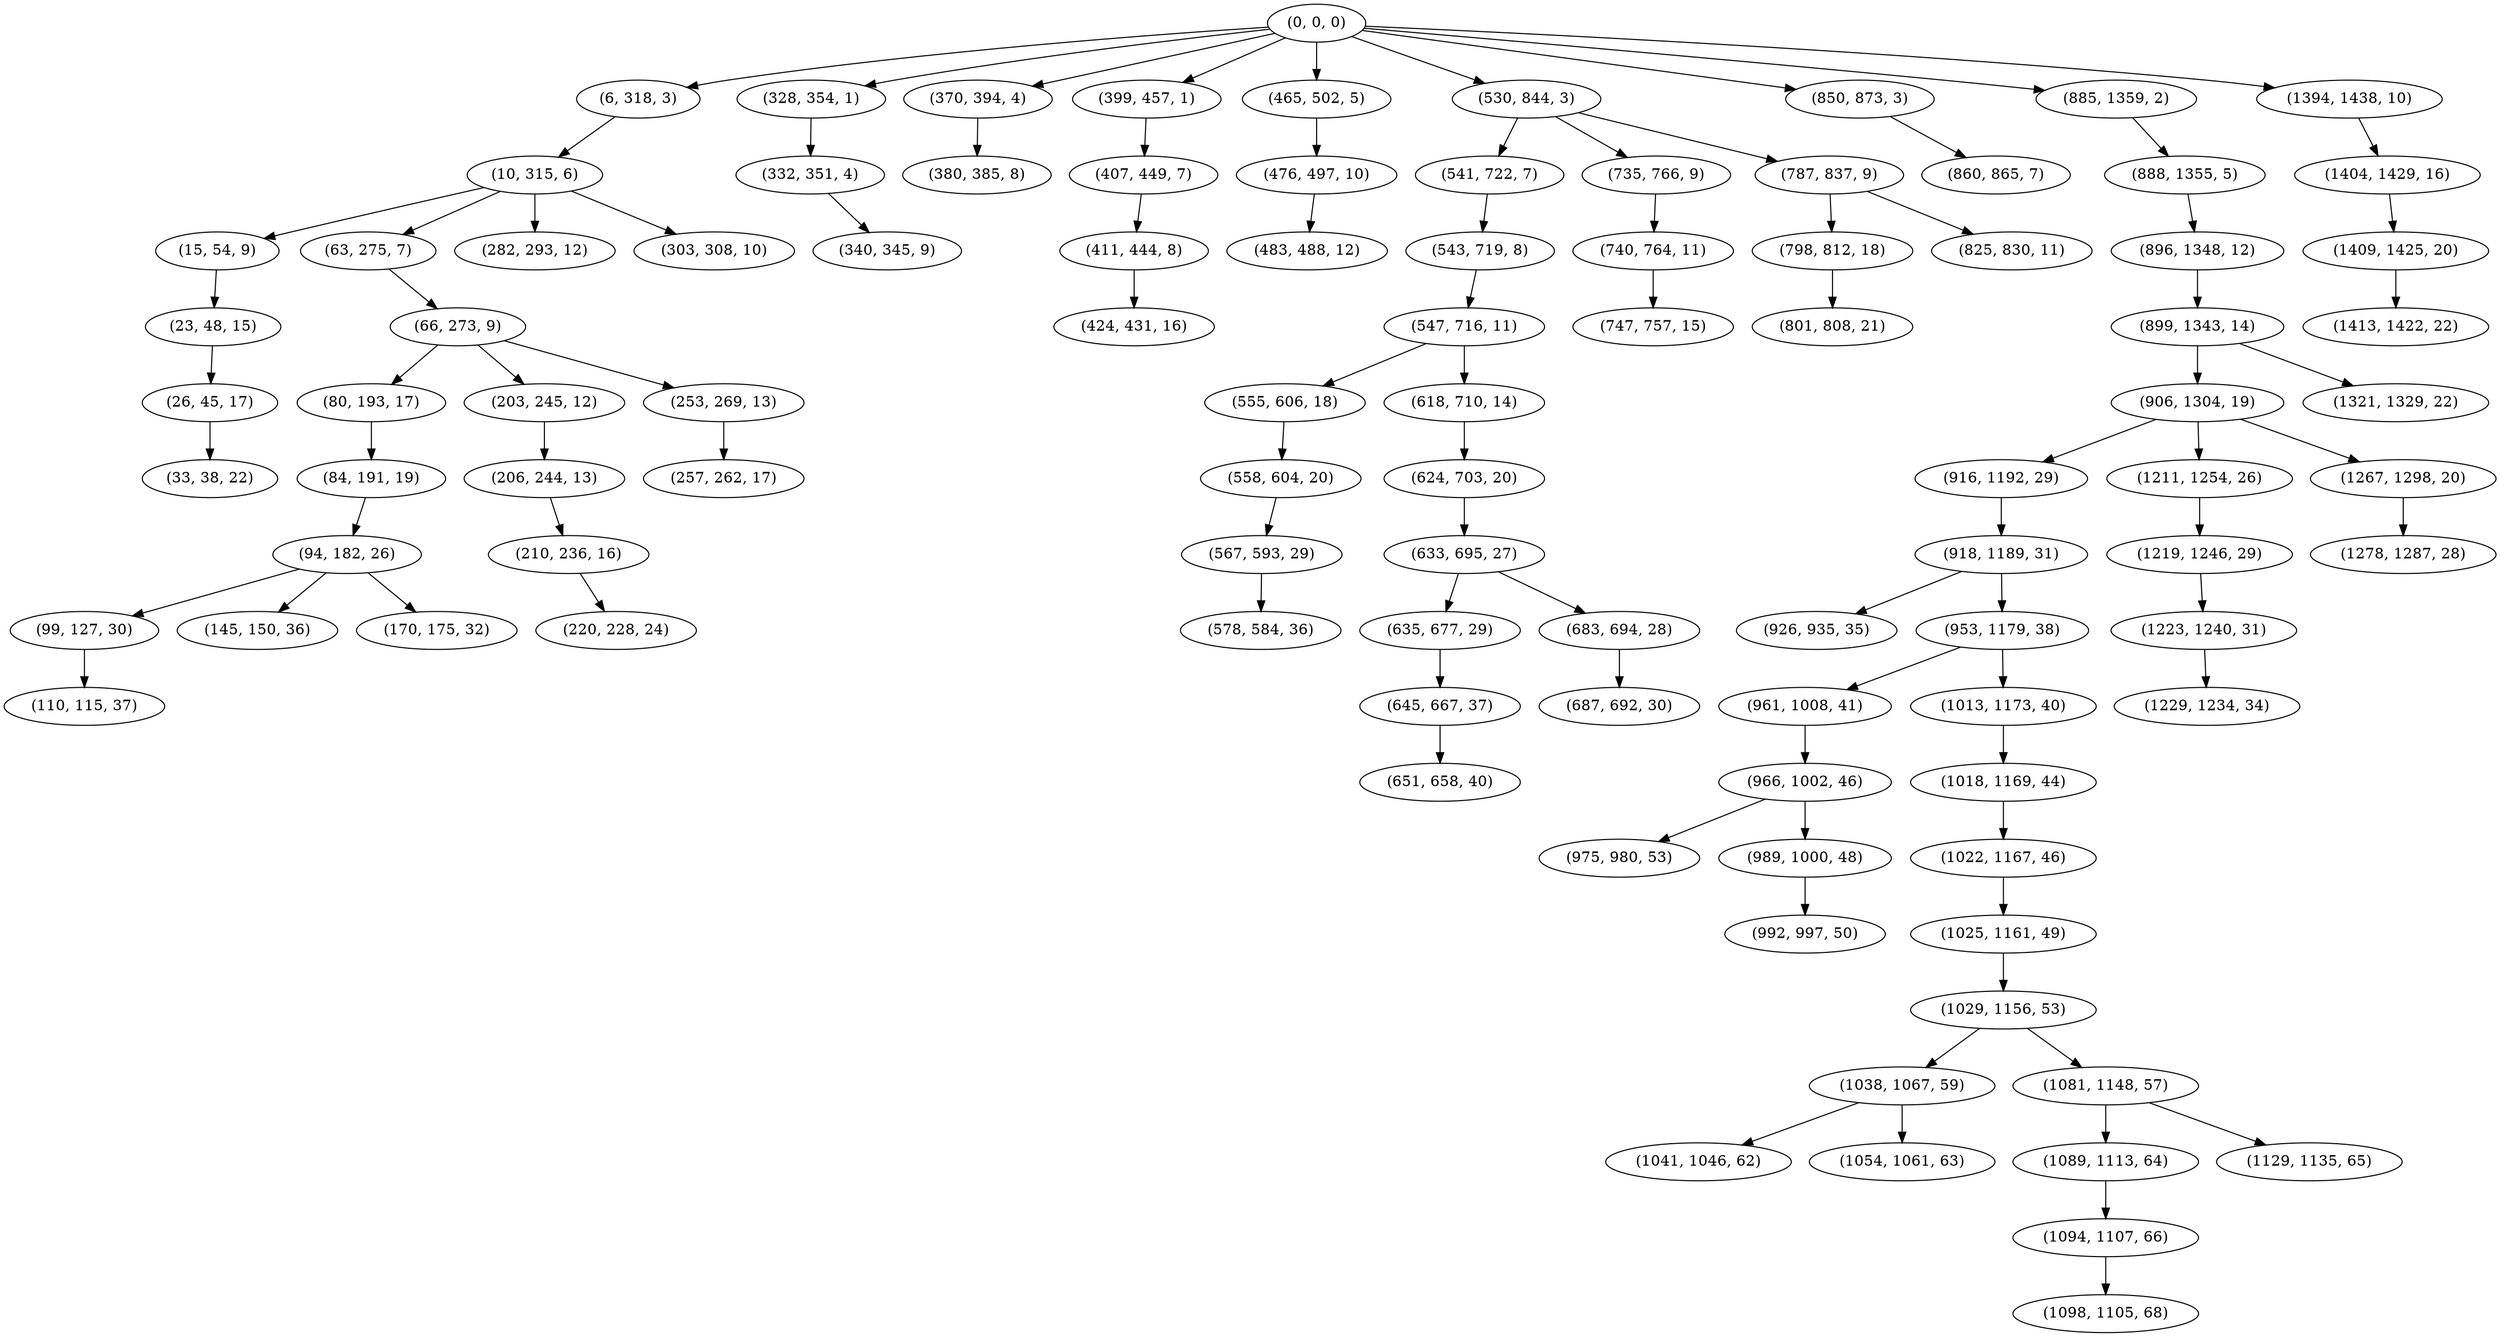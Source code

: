 digraph tree {
    "(0, 0, 0)";
    "(6, 318, 3)";
    "(10, 315, 6)";
    "(15, 54, 9)";
    "(23, 48, 15)";
    "(26, 45, 17)";
    "(33, 38, 22)";
    "(63, 275, 7)";
    "(66, 273, 9)";
    "(80, 193, 17)";
    "(84, 191, 19)";
    "(94, 182, 26)";
    "(99, 127, 30)";
    "(110, 115, 37)";
    "(145, 150, 36)";
    "(170, 175, 32)";
    "(203, 245, 12)";
    "(206, 244, 13)";
    "(210, 236, 16)";
    "(220, 228, 24)";
    "(253, 269, 13)";
    "(257, 262, 17)";
    "(282, 293, 12)";
    "(303, 308, 10)";
    "(328, 354, 1)";
    "(332, 351, 4)";
    "(340, 345, 9)";
    "(370, 394, 4)";
    "(380, 385, 8)";
    "(399, 457, 1)";
    "(407, 449, 7)";
    "(411, 444, 8)";
    "(424, 431, 16)";
    "(465, 502, 5)";
    "(476, 497, 10)";
    "(483, 488, 12)";
    "(530, 844, 3)";
    "(541, 722, 7)";
    "(543, 719, 8)";
    "(547, 716, 11)";
    "(555, 606, 18)";
    "(558, 604, 20)";
    "(567, 593, 29)";
    "(578, 584, 36)";
    "(618, 710, 14)";
    "(624, 703, 20)";
    "(633, 695, 27)";
    "(635, 677, 29)";
    "(645, 667, 37)";
    "(651, 658, 40)";
    "(683, 694, 28)";
    "(687, 692, 30)";
    "(735, 766, 9)";
    "(740, 764, 11)";
    "(747, 757, 15)";
    "(787, 837, 9)";
    "(798, 812, 18)";
    "(801, 808, 21)";
    "(825, 830, 11)";
    "(850, 873, 3)";
    "(860, 865, 7)";
    "(885, 1359, 2)";
    "(888, 1355, 5)";
    "(896, 1348, 12)";
    "(899, 1343, 14)";
    "(906, 1304, 19)";
    "(916, 1192, 29)";
    "(918, 1189, 31)";
    "(926, 935, 35)";
    "(953, 1179, 38)";
    "(961, 1008, 41)";
    "(966, 1002, 46)";
    "(975, 980, 53)";
    "(989, 1000, 48)";
    "(992, 997, 50)";
    "(1013, 1173, 40)";
    "(1018, 1169, 44)";
    "(1022, 1167, 46)";
    "(1025, 1161, 49)";
    "(1029, 1156, 53)";
    "(1038, 1067, 59)";
    "(1041, 1046, 62)";
    "(1054, 1061, 63)";
    "(1081, 1148, 57)";
    "(1089, 1113, 64)";
    "(1094, 1107, 66)";
    "(1098, 1105, 68)";
    "(1129, 1135, 65)";
    "(1211, 1254, 26)";
    "(1219, 1246, 29)";
    "(1223, 1240, 31)";
    "(1229, 1234, 34)";
    "(1267, 1298, 20)";
    "(1278, 1287, 28)";
    "(1321, 1329, 22)";
    "(1394, 1438, 10)";
    "(1404, 1429, 16)";
    "(1409, 1425, 20)";
    "(1413, 1422, 22)";
    "(0, 0, 0)" -> "(6, 318, 3)";
    "(0, 0, 0)" -> "(328, 354, 1)";
    "(0, 0, 0)" -> "(370, 394, 4)";
    "(0, 0, 0)" -> "(399, 457, 1)";
    "(0, 0, 0)" -> "(465, 502, 5)";
    "(0, 0, 0)" -> "(530, 844, 3)";
    "(0, 0, 0)" -> "(850, 873, 3)";
    "(0, 0, 0)" -> "(885, 1359, 2)";
    "(0, 0, 0)" -> "(1394, 1438, 10)";
    "(6, 318, 3)" -> "(10, 315, 6)";
    "(10, 315, 6)" -> "(15, 54, 9)";
    "(10, 315, 6)" -> "(63, 275, 7)";
    "(10, 315, 6)" -> "(282, 293, 12)";
    "(10, 315, 6)" -> "(303, 308, 10)";
    "(15, 54, 9)" -> "(23, 48, 15)";
    "(23, 48, 15)" -> "(26, 45, 17)";
    "(26, 45, 17)" -> "(33, 38, 22)";
    "(63, 275, 7)" -> "(66, 273, 9)";
    "(66, 273, 9)" -> "(80, 193, 17)";
    "(66, 273, 9)" -> "(203, 245, 12)";
    "(66, 273, 9)" -> "(253, 269, 13)";
    "(80, 193, 17)" -> "(84, 191, 19)";
    "(84, 191, 19)" -> "(94, 182, 26)";
    "(94, 182, 26)" -> "(99, 127, 30)";
    "(94, 182, 26)" -> "(145, 150, 36)";
    "(94, 182, 26)" -> "(170, 175, 32)";
    "(99, 127, 30)" -> "(110, 115, 37)";
    "(203, 245, 12)" -> "(206, 244, 13)";
    "(206, 244, 13)" -> "(210, 236, 16)";
    "(210, 236, 16)" -> "(220, 228, 24)";
    "(253, 269, 13)" -> "(257, 262, 17)";
    "(328, 354, 1)" -> "(332, 351, 4)";
    "(332, 351, 4)" -> "(340, 345, 9)";
    "(370, 394, 4)" -> "(380, 385, 8)";
    "(399, 457, 1)" -> "(407, 449, 7)";
    "(407, 449, 7)" -> "(411, 444, 8)";
    "(411, 444, 8)" -> "(424, 431, 16)";
    "(465, 502, 5)" -> "(476, 497, 10)";
    "(476, 497, 10)" -> "(483, 488, 12)";
    "(530, 844, 3)" -> "(541, 722, 7)";
    "(530, 844, 3)" -> "(735, 766, 9)";
    "(530, 844, 3)" -> "(787, 837, 9)";
    "(541, 722, 7)" -> "(543, 719, 8)";
    "(543, 719, 8)" -> "(547, 716, 11)";
    "(547, 716, 11)" -> "(555, 606, 18)";
    "(547, 716, 11)" -> "(618, 710, 14)";
    "(555, 606, 18)" -> "(558, 604, 20)";
    "(558, 604, 20)" -> "(567, 593, 29)";
    "(567, 593, 29)" -> "(578, 584, 36)";
    "(618, 710, 14)" -> "(624, 703, 20)";
    "(624, 703, 20)" -> "(633, 695, 27)";
    "(633, 695, 27)" -> "(635, 677, 29)";
    "(633, 695, 27)" -> "(683, 694, 28)";
    "(635, 677, 29)" -> "(645, 667, 37)";
    "(645, 667, 37)" -> "(651, 658, 40)";
    "(683, 694, 28)" -> "(687, 692, 30)";
    "(735, 766, 9)" -> "(740, 764, 11)";
    "(740, 764, 11)" -> "(747, 757, 15)";
    "(787, 837, 9)" -> "(798, 812, 18)";
    "(787, 837, 9)" -> "(825, 830, 11)";
    "(798, 812, 18)" -> "(801, 808, 21)";
    "(850, 873, 3)" -> "(860, 865, 7)";
    "(885, 1359, 2)" -> "(888, 1355, 5)";
    "(888, 1355, 5)" -> "(896, 1348, 12)";
    "(896, 1348, 12)" -> "(899, 1343, 14)";
    "(899, 1343, 14)" -> "(906, 1304, 19)";
    "(899, 1343, 14)" -> "(1321, 1329, 22)";
    "(906, 1304, 19)" -> "(916, 1192, 29)";
    "(906, 1304, 19)" -> "(1211, 1254, 26)";
    "(906, 1304, 19)" -> "(1267, 1298, 20)";
    "(916, 1192, 29)" -> "(918, 1189, 31)";
    "(918, 1189, 31)" -> "(926, 935, 35)";
    "(918, 1189, 31)" -> "(953, 1179, 38)";
    "(953, 1179, 38)" -> "(961, 1008, 41)";
    "(953, 1179, 38)" -> "(1013, 1173, 40)";
    "(961, 1008, 41)" -> "(966, 1002, 46)";
    "(966, 1002, 46)" -> "(975, 980, 53)";
    "(966, 1002, 46)" -> "(989, 1000, 48)";
    "(989, 1000, 48)" -> "(992, 997, 50)";
    "(1013, 1173, 40)" -> "(1018, 1169, 44)";
    "(1018, 1169, 44)" -> "(1022, 1167, 46)";
    "(1022, 1167, 46)" -> "(1025, 1161, 49)";
    "(1025, 1161, 49)" -> "(1029, 1156, 53)";
    "(1029, 1156, 53)" -> "(1038, 1067, 59)";
    "(1029, 1156, 53)" -> "(1081, 1148, 57)";
    "(1038, 1067, 59)" -> "(1041, 1046, 62)";
    "(1038, 1067, 59)" -> "(1054, 1061, 63)";
    "(1081, 1148, 57)" -> "(1089, 1113, 64)";
    "(1081, 1148, 57)" -> "(1129, 1135, 65)";
    "(1089, 1113, 64)" -> "(1094, 1107, 66)";
    "(1094, 1107, 66)" -> "(1098, 1105, 68)";
    "(1211, 1254, 26)" -> "(1219, 1246, 29)";
    "(1219, 1246, 29)" -> "(1223, 1240, 31)";
    "(1223, 1240, 31)" -> "(1229, 1234, 34)";
    "(1267, 1298, 20)" -> "(1278, 1287, 28)";
    "(1394, 1438, 10)" -> "(1404, 1429, 16)";
    "(1404, 1429, 16)" -> "(1409, 1425, 20)";
    "(1409, 1425, 20)" -> "(1413, 1422, 22)";
}
